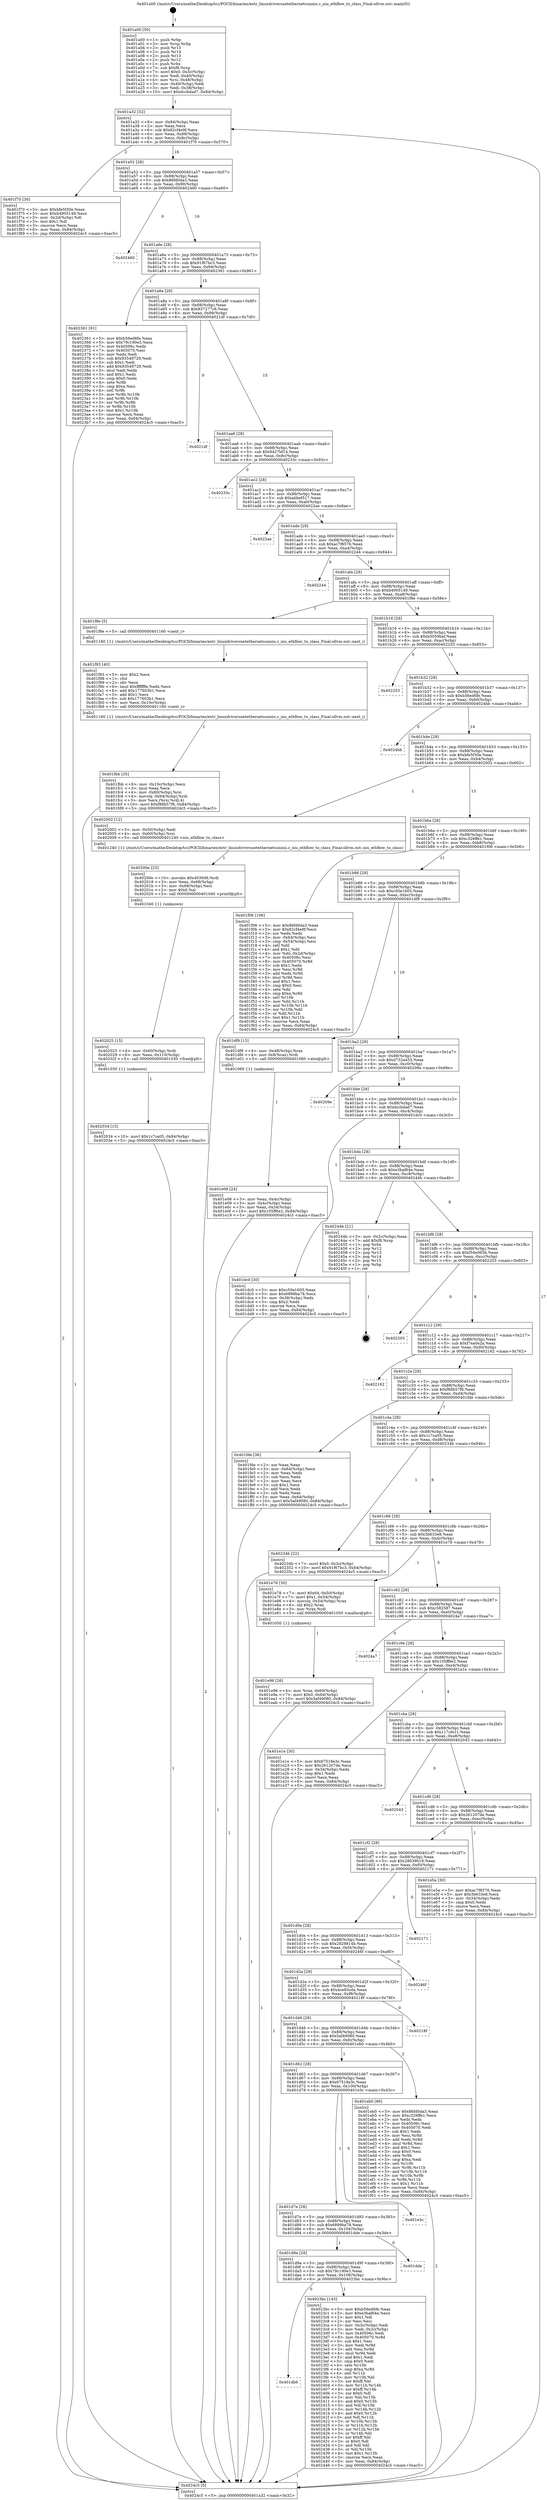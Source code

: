 digraph "0x401a00" {
  label = "0x401a00 (/mnt/c/Users/mathe/Desktop/tcc/POCII/binaries/extr_linuxdriversnetethernetsunniu.c_niu_ethflow_to_class_Final-ollvm.out::main(0))"
  labelloc = "t"
  node[shape=record]

  Entry [label="",width=0.3,height=0.3,shape=circle,fillcolor=black,style=filled]
  "0x401a32" [label="{
     0x401a32 [32]\l
     | [instrs]\l
     &nbsp;&nbsp;0x401a32 \<+6\>: mov -0x84(%rbp),%eax\l
     &nbsp;&nbsp;0x401a38 \<+2\>: mov %eax,%ecx\l
     &nbsp;&nbsp;0x401a3a \<+6\>: sub $0x82cf4e9f,%ecx\l
     &nbsp;&nbsp;0x401a40 \<+6\>: mov %eax,-0x88(%rbp)\l
     &nbsp;&nbsp;0x401a46 \<+6\>: mov %ecx,-0x8c(%rbp)\l
     &nbsp;&nbsp;0x401a4c \<+6\>: je 0000000000401f70 \<main+0x570\>\l
  }"]
  "0x401f70" [label="{
     0x401f70 [30]\l
     | [instrs]\l
     &nbsp;&nbsp;0x401f70 \<+5\>: mov $0xbfe5f30e,%eax\l
     &nbsp;&nbsp;0x401f75 \<+5\>: mov $0xb4905149,%ecx\l
     &nbsp;&nbsp;0x401f7a \<+3\>: mov -0x2d(%rbp),%dl\l
     &nbsp;&nbsp;0x401f7d \<+3\>: test $0x1,%dl\l
     &nbsp;&nbsp;0x401f80 \<+3\>: cmovne %ecx,%eax\l
     &nbsp;&nbsp;0x401f83 \<+6\>: mov %eax,-0x84(%rbp)\l
     &nbsp;&nbsp;0x401f89 \<+5\>: jmp 00000000004024c5 \<main+0xac5\>\l
  }"]
  "0x401a52" [label="{
     0x401a52 [28]\l
     | [instrs]\l
     &nbsp;&nbsp;0x401a52 \<+5\>: jmp 0000000000401a57 \<main+0x57\>\l
     &nbsp;&nbsp;0x401a57 \<+6\>: mov -0x88(%rbp),%eax\l
     &nbsp;&nbsp;0x401a5d \<+5\>: sub $0x86fd0da3,%eax\l
     &nbsp;&nbsp;0x401a62 \<+6\>: mov %eax,-0x90(%rbp)\l
     &nbsp;&nbsp;0x401a68 \<+6\>: je 0000000000402460 \<main+0xa60\>\l
  }"]
  Exit [label="",width=0.3,height=0.3,shape=circle,fillcolor=black,style=filled,peripheries=2]
  "0x402460" [label="{
     0x402460\l
  }", style=dashed]
  "0x401a6e" [label="{
     0x401a6e [28]\l
     | [instrs]\l
     &nbsp;&nbsp;0x401a6e \<+5\>: jmp 0000000000401a73 \<main+0x73\>\l
     &nbsp;&nbsp;0x401a73 \<+6\>: mov -0x88(%rbp),%eax\l
     &nbsp;&nbsp;0x401a79 \<+5\>: sub $0x91f67bc3,%eax\l
     &nbsp;&nbsp;0x401a7e \<+6\>: mov %eax,-0x94(%rbp)\l
     &nbsp;&nbsp;0x401a84 \<+6\>: je 0000000000402361 \<main+0x961\>\l
  }"]
  "0x401db6" [label="{
     0x401db6\l
  }", style=dashed]
  "0x402361" [label="{
     0x402361 [91]\l
     | [instrs]\l
     &nbsp;&nbsp;0x402361 \<+5\>: mov $0xb56ed6fe,%eax\l
     &nbsp;&nbsp;0x402366 \<+5\>: mov $0x79c190e3,%ecx\l
     &nbsp;&nbsp;0x40236b \<+7\>: mov 0x40506c,%edx\l
     &nbsp;&nbsp;0x402372 \<+7\>: mov 0x405070,%esi\l
     &nbsp;&nbsp;0x402379 \<+2\>: mov %edx,%edi\l
     &nbsp;&nbsp;0x40237b \<+6\>: sub $0x93549729,%edi\l
     &nbsp;&nbsp;0x402381 \<+3\>: sub $0x1,%edi\l
     &nbsp;&nbsp;0x402384 \<+6\>: add $0x93549729,%edi\l
     &nbsp;&nbsp;0x40238a \<+3\>: imul %edi,%edx\l
     &nbsp;&nbsp;0x40238d \<+3\>: and $0x1,%edx\l
     &nbsp;&nbsp;0x402390 \<+3\>: cmp $0x0,%edx\l
     &nbsp;&nbsp;0x402393 \<+4\>: sete %r8b\l
     &nbsp;&nbsp;0x402397 \<+3\>: cmp $0xa,%esi\l
     &nbsp;&nbsp;0x40239a \<+4\>: setl %r9b\l
     &nbsp;&nbsp;0x40239e \<+3\>: mov %r8b,%r10b\l
     &nbsp;&nbsp;0x4023a1 \<+3\>: and %r9b,%r10b\l
     &nbsp;&nbsp;0x4023a4 \<+3\>: xor %r9b,%r8b\l
     &nbsp;&nbsp;0x4023a7 \<+3\>: or %r8b,%r10b\l
     &nbsp;&nbsp;0x4023aa \<+4\>: test $0x1,%r10b\l
     &nbsp;&nbsp;0x4023ae \<+3\>: cmovne %ecx,%eax\l
     &nbsp;&nbsp;0x4023b1 \<+6\>: mov %eax,-0x84(%rbp)\l
     &nbsp;&nbsp;0x4023b7 \<+5\>: jmp 00000000004024c5 \<main+0xac5\>\l
  }"]
  "0x401a8a" [label="{
     0x401a8a [28]\l
     | [instrs]\l
     &nbsp;&nbsp;0x401a8a \<+5\>: jmp 0000000000401a8f \<main+0x8f\>\l
     &nbsp;&nbsp;0x401a8f \<+6\>: mov -0x88(%rbp),%eax\l
     &nbsp;&nbsp;0x401a95 \<+5\>: sub $0x937277c6,%eax\l
     &nbsp;&nbsp;0x401a9a \<+6\>: mov %eax,-0x98(%rbp)\l
     &nbsp;&nbsp;0x401aa0 \<+6\>: je 00000000004021df \<main+0x7df\>\l
  }"]
  "0x4023bc" [label="{
     0x4023bc [143]\l
     | [instrs]\l
     &nbsp;&nbsp;0x4023bc \<+5\>: mov $0xb56ed6fe,%eax\l
     &nbsp;&nbsp;0x4023c1 \<+5\>: mov $0xe3baf64e,%ecx\l
     &nbsp;&nbsp;0x4023c6 \<+2\>: mov $0x1,%dl\l
     &nbsp;&nbsp;0x4023c8 \<+2\>: xor %esi,%esi\l
     &nbsp;&nbsp;0x4023ca \<+3\>: mov -0x3c(%rbp),%edi\l
     &nbsp;&nbsp;0x4023cd \<+3\>: mov %edi,-0x2c(%rbp)\l
     &nbsp;&nbsp;0x4023d0 \<+7\>: mov 0x40506c,%edi\l
     &nbsp;&nbsp;0x4023d7 \<+8\>: mov 0x405070,%r8d\l
     &nbsp;&nbsp;0x4023df \<+3\>: sub $0x1,%esi\l
     &nbsp;&nbsp;0x4023e2 \<+3\>: mov %edi,%r9d\l
     &nbsp;&nbsp;0x4023e5 \<+3\>: add %esi,%r9d\l
     &nbsp;&nbsp;0x4023e8 \<+4\>: imul %r9d,%edi\l
     &nbsp;&nbsp;0x4023ec \<+3\>: and $0x1,%edi\l
     &nbsp;&nbsp;0x4023ef \<+3\>: cmp $0x0,%edi\l
     &nbsp;&nbsp;0x4023f2 \<+4\>: sete %r10b\l
     &nbsp;&nbsp;0x4023f6 \<+4\>: cmp $0xa,%r8d\l
     &nbsp;&nbsp;0x4023fa \<+4\>: setl %r11b\l
     &nbsp;&nbsp;0x4023fe \<+3\>: mov %r10b,%bl\l
     &nbsp;&nbsp;0x402401 \<+3\>: xor $0xff,%bl\l
     &nbsp;&nbsp;0x402404 \<+3\>: mov %r11b,%r14b\l
     &nbsp;&nbsp;0x402407 \<+4\>: xor $0xff,%r14b\l
     &nbsp;&nbsp;0x40240b \<+3\>: xor $0x0,%dl\l
     &nbsp;&nbsp;0x40240e \<+3\>: mov %bl,%r15b\l
     &nbsp;&nbsp;0x402411 \<+4\>: and $0x0,%r15b\l
     &nbsp;&nbsp;0x402415 \<+3\>: and %dl,%r10b\l
     &nbsp;&nbsp;0x402418 \<+3\>: mov %r14b,%r12b\l
     &nbsp;&nbsp;0x40241b \<+4\>: and $0x0,%r12b\l
     &nbsp;&nbsp;0x40241f \<+3\>: and %dl,%r11b\l
     &nbsp;&nbsp;0x402422 \<+3\>: or %r10b,%r15b\l
     &nbsp;&nbsp;0x402425 \<+3\>: or %r11b,%r12b\l
     &nbsp;&nbsp;0x402428 \<+3\>: xor %r12b,%r15b\l
     &nbsp;&nbsp;0x40242b \<+3\>: or %r14b,%bl\l
     &nbsp;&nbsp;0x40242e \<+3\>: xor $0xff,%bl\l
     &nbsp;&nbsp;0x402431 \<+3\>: or $0x0,%dl\l
     &nbsp;&nbsp;0x402434 \<+2\>: and %dl,%bl\l
     &nbsp;&nbsp;0x402436 \<+3\>: or %bl,%r15b\l
     &nbsp;&nbsp;0x402439 \<+4\>: test $0x1,%r15b\l
     &nbsp;&nbsp;0x40243d \<+3\>: cmovne %ecx,%eax\l
     &nbsp;&nbsp;0x402440 \<+6\>: mov %eax,-0x84(%rbp)\l
     &nbsp;&nbsp;0x402446 \<+5\>: jmp 00000000004024c5 \<main+0xac5\>\l
  }"]
  "0x4021df" [label="{
     0x4021df\l
  }", style=dashed]
  "0x401aa6" [label="{
     0x401aa6 [28]\l
     | [instrs]\l
     &nbsp;&nbsp;0x401aa6 \<+5\>: jmp 0000000000401aab \<main+0xab\>\l
     &nbsp;&nbsp;0x401aab \<+6\>: mov -0x88(%rbp),%eax\l
     &nbsp;&nbsp;0x401ab1 \<+5\>: sub $0x9427bf14,%eax\l
     &nbsp;&nbsp;0x401ab6 \<+6\>: mov %eax,-0x9c(%rbp)\l
     &nbsp;&nbsp;0x401abc \<+6\>: je 000000000040233c \<main+0x93c\>\l
  }"]
  "0x401d9a" [label="{
     0x401d9a [28]\l
     | [instrs]\l
     &nbsp;&nbsp;0x401d9a \<+5\>: jmp 0000000000401d9f \<main+0x39f\>\l
     &nbsp;&nbsp;0x401d9f \<+6\>: mov -0x88(%rbp),%eax\l
     &nbsp;&nbsp;0x401da5 \<+5\>: sub $0x79c190e3,%eax\l
     &nbsp;&nbsp;0x401daa \<+6\>: mov %eax,-0x108(%rbp)\l
     &nbsp;&nbsp;0x401db0 \<+6\>: je 00000000004023bc \<main+0x9bc\>\l
  }"]
  "0x40233c" [label="{
     0x40233c\l
  }", style=dashed]
  "0x401ac2" [label="{
     0x401ac2 [28]\l
     | [instrs]\l
     &nbsp;&nbsp;0x401ac2 \<+5\>: jmp 0000000000401ac7 \<main+0xc7\>\l
     &nbsp;&nbsp;0x401ac7 \<+6\>: mov -0x88(%rbp),%eax\l
     &nbsp;&nbsp;0x401acd \<+5\>: sub $0xabbef517,%eax\l
     &nbsp;&nbsp;0x401ad2 \<+6\>: mov %eax,-0xa0(%rbp)\l
     &nbsp;&nbsp;0x401ad8 \<+6\>: je 00000000004022ae \<main+0x8ae\>\l
  }"]
  "0x401dde" [label="{
     0x401dde\l
  }", style=dashed]
  "0x4022ae" [label="{
     0x4022ae\l
  }", style=dashed]
  "0x401ade" [label="{
     0x401ade [28]\l
     | [instrs]\l
     &nbsp;&nbsp;0x401ade \<+5\>: jmp 0000000000401ae3 \<main+0xe3\>\l
     &nbsp;&nbsp;0x401ae3 \<+6\>: mov -0x88(%rbp),%eax\l
     &nbsp;&nbsp;0x401ae9 \<+5\>: sub $0xac7f8576,%eax\l
     &nbsp;&nbsp;0x401aee \<+6\>: mov %eax,-0xa4(%rbp)\l
     &nbsp;&nbsp;0x401af4 \<+6\>: je 0000000000402244 \<main+0x844\>\l
  }"]
  "0x401d7e" [label="{
     0x401d7e [28]\l
     | [instrs]\l
     &nbsp;&nbsp;0x401d7e \<+5\>: jmp 0000000000401d83 \<main+0x383\>\l
     &nbsp;&nbsp;0x401d83 \<+6\>: mov -0x88(%rbp),%eax\l
     &nbsp;&nbsp;0x401d89 \<+5\>: sub $0x6899ba78,%eax\l
     &nbsp;&nbsp;0x401d8e \<+6\>: mov %eax,-0x104(%rbp)\l
     &nbsp;&nbsp;0x401d94 \<+6\>: je 0000000000401dde \<main+0x3de\>\l
  }"]
  "0x402244" [label="{
     0x402244\l
  }", style=dashed]
  "0x401afa" [label="{
     0x401afa [28]\l
     | [instrs]\l
     &nbsp;&nbsp;0x401afa \<+5\>: jmp 0000000000401aff \<main+0xff\>\l
     &nbsp;&nbsp;0x401aff \<+6\>: mov -0x88(%rbp),%eax\l
     &nbsp;&nbsp;0x401b05 \<+5\>: sub $0xb4905149,%eax\l
     &nbsp;&nbsp;0x401b0a \<+6\>: mov %eax,-0xa8(%rbp)\l
     &nbsp;&nbsp;0x401b10 \<+6\>: je 0000000000401f8e \<main+0x58e\>\l
  }"]
  "0x401e3c" [label="{
     0x401e3c\l
  }", style=dashed]
  "0x401f8e" [label="{
     0x401f8e [5]\l
     | [instrs]\l
     &nbsp;&nbsp;0x401f8e \<+5\>: call 0000000000401160 \<next_i\>\l
     | [calls]\l
     &nbsp;&nbsp;0x401160 \{1\} (/mnt/c/Users/mathe/Desktop/tcc/POCII/binaries/extr_linuxdriversnetethernetsunniu.c_niu_ethflow_to_class_Final-ollvm.out::next_i)\l
  }"]
  "0x401b16" [label="{
     0x401b16 [28]\l
     | [instrs]\l
     &nbsp;&nbsp;0x401b16 \<+5\>: jmp 0000000000401b1b \<main+0x11b\>\l
     &nbsp;&nbsp;0x401b1b \<+6\>: mov -0x88(%rbp),%eax\l
     &nbsp;&nbsp;0x401b21 \<+5\>: sub $0xb5059baf,%eax\l
     &nbsp;&nbsp;0x401b26 \<+6\>: mov %eax,-0xac(%rbp)\l
     &nbsp;&nbsp;0x401b2c \<+6\>: je 0000000000402253 \<main+0x853\>\l
  }"]
  "0x402034" [label="{
     0x402034 [15]\l
     | [instrs]\l
     &nbsp;&nbsp;0x402034 \<+10\>: movl $0x1c7ca05,-0x84(%rbp)\l
     &nbsp;&nbsp;0x40203e \<+5\>: jmp 00000000004024c5 \<main+0xac5\>\l
  }"]
  "0x402253" [label="{
     0x402253\l
  }", style=dashed]
  "0x401b32" [label="{
     0x401b32 [28]\l
     | [instrs]\l
     &nbsp;&nbsp;0x401b32 \<+5\>: jmp 0000000000401b37 \<main+0x137\>\l
     &nbsp;&nbsp;0x401b37 \<+6\>: mov -0x88(%rbp),%eax\l
     &nbsp;&nbsp;0x401b3d \<+5\>: sub $0xb56ed6fe,%eax\l
     &nbsp;&nbsp;0x401b42 \<+6\>: mov %eax,-0xb0(%rbp)\l
     &nbsp;&nbsp;0x401b48 \<+6\>: je 00000000004024bb \<main+0xabb\>\l
  }"]
  "0x402025" [label="{
     0x402025 [15]\l
     | [instrs]\l
     &nbsp;&nbsp;0x402025 \<+4\>: mov -0x60(%rbp),%rdi\l
     &nbsp;&nbsp;0x402029 \<+6\>: mov %eax,-0x110(%rbp)\l
     &nbsp;&nbsp;0x40202f \<+5\>: call 0000000000401030 \<free@plt\>\l
     | [calls]\l
     &nbsp;&nbsp;0x401030 \{1\} (unknown)\l
  }"]
  "0x4024bb" [label="{
     0x4024bb\l
  }", style=dashed]
  "0x401b4e" [label="{
     0x401b4e [28]\l
     | [instrs]\l
     &nbsp;&nbsp;0x401b4e \<+5\>: jmp 0000000000401b53 \<main+0x153\>\l
     &nbsp;&nbsp;0x401b53 \<+6\>: mov -0x88(%rbp),%eax\l
     &nbsp;&nbsp;0x401b59 \<+5\>: sub $0xbfe5f30e,%eax\l
     &nbsp;&nbsp;0x401b5e \<+6\>: mov %eax,-0xb4(%rbp)\l
     &nbsp;&nbsp;0x401b64 \<+6\>: je 0000000000402002 \<main+0x602\>\l
  }"]
  "0x40200e" [label="{
     0x40200e [23]\l
     | [instrs]\l
     &nbsp;&nbsp;0x40200e \<+10\>: movabs $0x4030d6,%rdi\l
     &nbsp;&nbsp;0x402018 \<+3\>: mov %eax,-0x68(%rbp)\l
     &nbsp;&nbsp;0x40201b \<+3\>: mov -0x68(%rbp),%esi\l
     &nbsp;&nbsp;0x40201e \<+2\>: mov $0x0,%al\l
     &nbsp;&nbsp;0x402020 \<+5\>: call 0000000000401040 \<printf@plt\>\l
     | [calls]\l
     &nbsp;&nbsp;0x401040 \{1\} (unknown)\l
  }"]
  "0x402002" [label="{
     0x402002 [12]\l
     | [instrs]\l
     &nbsp;&nbsp;0x402002 \<+3\>: mov -0x50(%rbp),%edi\l
     &nbsp;&nbsp;0x402005 \<+4\>: mov -0x60(%rbp),%rsi\l
     &nbsp;&nbsp;0x402009 \<+5\>: call 0000000000401240 \<niu_ethflow_to_class\>\l
     | [calls]\l
     &nbsp;&nbsp;0x401240 \{1\} (/mnt/c/Users/mathe/Desktop/tcc/POCII/binaries/extr_linuxdriversnetethernetsunniu.c_niu_ethflow_to_class_Final-ollvm.out::niu_ethflow_to_class)\l
  }"]
  "0x401b6a" [label="{
     0x401b6a [28]\l
     | [instrs]\l
     &nbsp;&nbsp;0x401b6a \<+5\>: jmp 0000000000401b6f \<main+0x16f\>\l
     &nbsp;&nbsp;0x401b6f \<+6\>: mov -0x88(%rbp),%eax\l
     &nbsp;&nbsp;0x401b75 \<+5\>: sub $0xc326ffe1,%eax\l
     &nbsp;&nbsp;0x401b7a \<+6\>: mov %eax,-0xb8(%rbp)\l
     &nbsp;&nbsp;0x401b80 \<+6\>: je 0000000000401f06 \<main+0x506\>\l
  }"]
  "0x401fbb" [label="{
     0x401fbb [35]\l
     | [instrs]\l
     &nbsp;&nbsp;0x401fbb \<+6\>: mov -0x10c(%rbp),%ecx\l
     &nbsp;&nbsp;0x401fc1 \<+3\>: imul %eax,%ecx\l
     &nbsp;&nbsp;0x401fc4 \<+4\>: mov -0x60(%rbp),%rsi\l
     &nbsp;&nbsp;0x401fc8 \<+4\>: movslq -0x64(%rbp),%rdi\l
     &nbsp;&nbsp;0x401fcc \<+3\>: mov %ecx,(%rsi,%rdi,4)\l
     &nbsp;&nbsp;0x401fcf \<+10\>: movl $0xf88b57f6,-0x84(%rbp)\l
     &nbsp;&nbsp;0x401fd9 \<+5\>: jmp 00000000004024c5 \<main+0xac5\>\l
  }"]
  "0x401f06" [label="{
     0x401f06 [106]\l
     | [instrs]\l
     &nbsp;&nbsp;0x401f06 \<+5\>: mov $0x86fd0da3,%eax\l
     &nbsp;&nbsp;0x401f0b \<+5\>: mov $0x82cf4e9f,%ecx\l
     &nbsp;&nbsp;0x401f10 \<+2\>: xor %edx,%edx\l
     &nbsp;&nbsp;0x401f12 \<+3\>: mov -0x64(%rbp),%esi\l
     &nbsp;&nbsp;0x401f15 \<+3\>: cmp -0x54(%rbp),%esi\l
     &nbsp;&nbsp;0x401f18 \<+4\>: setl %dil\l
     &nbsp;&nbsp;0x401f1c \<+4\>: and $0x1,%dil\l
     &nbsp;&nbsp;0x401f20 \<+4\>: mov %dil,-0x2d(%rbp)\l
     &nbsp;&nbsp;0x401f24 \<+7\>: mov 0x40506c,%esi\l
     &nbsp;&nbsp;0x401f2b \<+8\>: mov 0x405070,%r8d\l
     &nbsp;&nbsp;0x401f33 \<+3\>: sub $0x1,%edx\l
     &nbsp;&nbsp;0x401f36 \<+3\>: mov %esi,%r9d\l
     &nbsp;&nbsp;0x401f39 \<+3\>: add %edx,%r9d\l
     &nbsp;&nbsp;0x401f3c \<+4\>: imul %r9d,%esi\l
     &nbsp;&nbsp;0x401f40 \<+3\>: and $0x1,%esi\l
     &nbsp;&nbsp;0x401f43 \<+3\>: cmp $0x0,%esi\l
     &nbsp;&nbsp;0x401f46 \<+4\>: sete %dil\l
     &nbsp;&nbsp;0x401f4a \<+4\>: cmp $0xa,%r8d\l
     &nbsp;&nbsp;0x401f4e \<+4\>: setl %r10b\l
     &nbsp;&nbsp;0x401f52 \<+3\>: mov %dil,%r11b\l
     &nbsp;&nbsp;0x401f55 \<+3\>: and %r10b,%r11b\l
     &nbsp;&nbsp;0x401f58 \<+3\>: xor %r10b,%dil\l
     &nbsp;&nbsp;0x401f5b \<+3\>: or %dil,%r11b\l
     &nbsp;&nbsp;0x401f5e \<+4\>: test $0x1,%r11b\l
     &nbsp;&nbsp;0x401f62 \<+3\>: cmovne %ecx,%eax\l
     &nbsp;&nbsp;0x401f65 \<+6\>: mov %eax,-0x84(%rbp)\l
     &nbsp;&nbsp;0x401f6b \<+5\>: jmp 00000000004024c5 \<main+0xac5\>\l
  }"]
  "0x401b86" [label="{
     0x401b86 [28]\l
     | [instrs]\l
     &nbsp;&nbsp;0x401b86 \<+5\>: jmp 0000000000401b8b \<main+0x18b\>\l
     &nbsp;&nbsp;0x401b8b \<+6\>: mov -0x88(%rbp),%eax\l
     &nbsp;&nbsp;0x401b91 \<+5\>: sub $0xc50e1605,%eax\l
     &nbsp;&nbsp;0x401b96 \<+6\>: mov %eax,-0xbc(%rbp)\l
     &nbsp;&nbsp;0x401b9c \<+6\>: je 0000000000401df9 \<main+0x3f9\>\l
  }"]
  "0x401f93" [label="{
     0x401f93 [40]\l
     | [instrs]\l
     &nbsp;&nbsp;0x401f93 \<+5\>: mov $0x2,%ecx\l
     &nbsp;&nbsp;0x401f98 \<+1\>: cltd\l
     &nbsp;&nbsp;0x401f99 \<+2\>: idiv %ecx\l
     &nbsp;&nbsp;0x401f9b \<+6\>: imul $0xfffffffe,%edx,%ecx\l
     &nbsp;&nbsp;0x401fa1 \<+6\>: add $0x177603b1,%ecx\l
     &nbsp;&nbsp;0x401fa7 \<+3\>: add $0x1,%ecx\l
     &nbsp;&nbsp;0x401faa \<+6\>: sub $0x177603b1,%ecx\l
     &nbsp;&nbsp;0x401fb0 \<+6\>: mov %ecx,-0x10c(%rbp)\l
     &nbsp;&nbsp;0x401fb6 \<+5\>: call 0000000000401160 \<next_i\>\l
     | [calls]\l
     &nbsp;&nbsp;0x401160 \{1\} (/mnt/c/Users/mathe/Desktop/tcc/POCII/binaries/extr_linuxdriversnetethernetsunniu.c_niu_ethflow_to_class_Final-ollvm.out::next_i)\l
  }"]
  "0x401df9" [label="{
     0x401df9 [13]\l
     | [instrs]\l
     &nbsp;&nbsp;0x401df9 \<+4\>: mov -0x48(%rbp),%rax\l
     &nbsp;&nbsp;0x401dfd \<+4\>: mov 0x8(%rax),%rdi\l
     &nbsp;&nbsp;0x401e01 \<+5\>: call 0000000000401060 \<atoi@plt\>\l
     | [calls]\l
     &nbsp;&nbsp;0x401060 \{1\} (unknown)\l
  }"]
  "0x401ba2" [label="{
     0x401ba2 [28]\l
     | [instrs]\l
     &nbsp;&nbsp;0x401ba2 \<+5\>: jmp 0000000000401ba7 \<main+0x1a7\>\l
     &nbsp;&nbsp;0x401ba7 \<+6\>: mov -0x88(%rbp),%eax\l
     &nbsp;&nbsp;0x401bad \<+5\>: sub $0xd732a453,%eax\l
     &nbsp;&nbsp;0x401bb2 \<+6\>: mov %eax,-0xc0(%rbp)\l
     &nbsp;&nbsp;0x401bb8 \<+6\>: je 000000000040209e \<main+0x69e\>\l
  }"]
  "0x401d62" [label="{
     0x401d62 [28]\l
     | [instrs]\l
     &nbsp;&nbsp;0x401d62 \<+5\>: jmp 0000000000401d67 \<main+0x367\>\l
     &nbsp;&nbsp;0x401d67 \<+6\>: mov -0x88(%rbp),%eax\l
     &nbsp;&nbsp;0x401d6d \<+5\>: sub $0x67518e3c,%eax\l
     &nbsp;&nbsp;0x401d72 \<+6\>: mov %eax,-0x100(%rbp)\l
     &nbsp;&nbsp;0x401d78 \<+6\>: je 0000000000401e3c \<main+0x43c\>\l
  }"]
  "0x40209e" [label="{
     0x40209e\l
  }", style=dashed]
  "0x401bbe" [label="{
     0x401bbe [28]\l
     | [instrs]\l
     &nbsp;&nbsp;0x401bbe \<+5\>: jmp 0000000000401bc3 \<main+0x1c3\>\l
     &nbsp;&nbsp;0x401bc3 \<+6\>: mov -0x88(%rbp),%eax\l
     &nbsp;&nbsp;0x401bc9 \<+5\>: sub $0xdccbdad7,%eax\l
     &nbsp;&nbsp;0x401bce \<+6\>: mov %eax,-0xc4(%rbp)\l
     &nbsp;&nbsp;0x401bd4 \<+6\>: je 0000000000401dc0 \<main+0x3c0\>\l
  }"]
  "0x401eb0" [label="{
     0x401eb0 [86]\l
     | [instrs]\l
     &nbsp;&nbsp;0x401eb0 \<+5\>: mov $0x86fd0da3,%eax\l
     &nbsp;&nbsp;0x401eb5 \<+5\>: mov $0xc326ffe1,%ecx\l
     &nbsp;&nbsp;0x401eba \<+2\>: xor %edx,%edx\l
     &nbsp;&nbsp;0x401ebc \<+7\>: mov 0x40506c,%esi\l
     &nbsp;&nbsp;0x401ec3 \<+7\>: mov 0x405070,%edi\l
     &nbsp;&nbsp;0x401eca \<+3\>: sub $0x1,%edx\l
     &nbsp;&nbsp;0x401ecd \<+3\>: mov %esi,%r8d\l
     &nbsp;&nbsp;0x401ed0 \<+3\>: add %edx,%r8d\l
     &nbsp;&nbsp;0x401ed3 \<+4\>: imul %r8d,%esi\l
     &nbsp;&nbsp;0x401ed7 \<+3\>: and $0x1,%esi\l
     &nbsp;&nbsp;0x401eda \<+3\>: cmp $0x0,%esi\l
     &nbsp;&nbsp;0x401edd \<+4\>: sete %r9b\l
     &nbsp;&nbsp;0x401ee1 \<+3\>: cmp $0xa,%edi\l
     &nbsp;&nbsp;0x401ee4 \<+4\>: setl %r10b\l
     &nbsp;&nbsp;0x401ee8 \<+3\>: mov %r9b,%r11b\l
     &nbsp;&nbsp;0x401eeb \<+3\>: and %r10b,%r11b\l
     &nbsp;&nbsp;0x401eee \<+3\>: xor %r10b,%r9b\l
     &nbsp;&nbsp;0x401ef1 \<+3\>: or %r9b,%r11b\l
     &nbsp;&nbsp;0x401ef4 \<+4\>: test $0x1,%r11b\l
     &nbsp;&nbsp;0x401ef8 \<+3\>: cmovne %ecx,%eax\l
     &nbsp;&nbsp;0x401efb \<+6\>: mov %eax,-0x84(%rbp)\l
     &nbsp;&nbsp;0x401f01 \<+5\>: jmp 00000000004024c5 \<main+0xac5\>\l
  }"]
  "0x401dc0" [label="{
     0x401dc0 [30]\l
     | [instrs]\l
     &nbsp;&nbsp;0x401dc0 \<+5\>: mov $0xc50e1605,%eax\l
     &nbsp;&nbsp;0x401dc5 \<+5\>: mov $0x6899ba78,%ecx\l
     &nbsp;&nbsp;0x401dca \<+3\>: mov -0x38(%rbp),%edx\l
     &nbsp;&nbsp;0x401dcd \<+3\>: cmp $0x2,%edx\l
     &nbsp;&nbsp;0x401dd0 \<+3\>: cmovne %ecx,%eax\l
     &nbsp;&nbsp;0x401dd3 \<+6\>: mov %eax,-0x84(%rbp)\l
     &nbsp;&nbsp;0x401dd9 \<+5\>: jmp 00000000004024c5 \<main+0xac5\>\l
  }"]
  "0x401bda" [label="{
     0x401bda [28]\l
     | [instrs]\l
     &nbsp;&nbsp;0x401bda \<+5\>: jmp 0000000000401bdf \<main+0x1df\>\l
     &nbsp;&nbsp;0x401bdf \<+6\>: mov -0x88(%rbp),%eax\l
     &nbsp;&nbsp;0x401be5 \<+5\>: sub $0xe3baf64e,%eax\l
     &nbsp;&nbsp;0x401bea \<+6\>: mov %eax,-0xc8(%rbp)\l
     &nbsp;&nbsp;0x401bf0 \<+6\>: je 000000000040244b \<main+0xa4b\>\l
  }"]
  "0x4024c5" [label="{
     0x4024c5 [5]\l
     | [instrs]\l
     &nbsp;&nbsp;0x4024c5 \<+5\>: jmp 0000000000401a32 \<main+0x32\>\l
  }"]
  "0x401a00" [label="{
     0x401a00 [50]\l
     | [instrs]\l
     &nbsp;&nbsp;0x401a00 \<+1\>: push %rbp\l
     &nbsp;&nbsp;0x401a01 \<+3\>: mov %rsp,%rbp\l
     &nbsp;&nbsp;0x401a04 \<+2\>: push %r15\l
     &nbsp;&nbsp;0x401a06 \<+2\>: push %r14\l
     &nbsp;&nbsp;0x401a08 \<+2\>: push %r13\l
     &nbsp;&nbsp;0x401a0a \<+2\>: push %r12\l
     &nbsp;&nbsp;0x401a0c \<+1\>: push %rbx\l
     &nbsp;&nbsp;0x401a0d \<+7\>: sub $0xf8,%rsp\l
     &nbsp;&nbsp;0x401a14 \<+7\>: movl $0x0,-0x3c(%rbp)\l
     &nbsp;&nbsp;0x401a1b \<+3\>: mov %edi,-0x40(%rbp)\l
     &nbsp;&nbsp;0x401a1e \<+4\>: mov %rsi,-0x48(%rbp)\l
     &nbsp;&nbsp;0x401a22 \<+3\>: mov -0x40(%rbp),%edi\l
     &nbsp;&nbsp;0x401a25 \<+3\>: mov %edi,-0x38(%rbp)\l
     &nbsp;&nbsp;0x401a28 \<+10\>: movl $0xdccbdad7,-0x84(%rbp)\l
  }"]
  "0x401e06" [label="{
     0x401e06 [24]\l
     | [instrs]\l
     &nbsp;&nbsp;0x401e06 \<+3\>: mov %eax,-0x4c(%rbp)\l
     &nbsp;&nbsp;0x401e09 \<+3\>: mov -0x4c(%rbp),%eax\l
     &nbsp;&nbsp;0x401e0c \<+3\>: mov %eax,-0x34(%rbp)\l
     &nbsp;&nbsp;0x401e0f \<+10\>: movl $0x105ff6e2,-0x84(%rbp)\l
     &nbsp;&nbsp;0x401e19 \<+5\>: jmp 00000000004024c5 \<main+0xac5\>\l
  }"]
  "0x401d46" [label="{
     0x401d46 [28]\l
     | [instrs]\l
     &nbsp;&nbsp;0x401d46 \<+5\>: jmp 0000000000401d4b \<main+0x34b\>\l
     &nbsp;&nbsp;0x401d4b \<+6\>: mov -0x88(%rbp),%eax\l
     &nbsp;&nbsp;0x401d51 \<+5\>: sub $0x5af49080,%eax\l
     &nbsp;&nbsp;0x401d56 \<+6\>: mov %eax,-0xfc(%rbp)\l
     &nbsp;&nbsp;0x401d5c \<+6\>: je 0000000000401eb0 \<main+0x4b0\>\l
  }"]
  "0x40244b" [label="{
     0x40244b [21]\l
     | [instrs]\l
     &nbsp;&nbsp;0x40244b \<+3\>: mov -0x2c(%rbp),%eax\l
     &nbsp;&nbsp;0x40244e \<+7\>: add $0xf8,%rsp\l
     &nbsp;&nbsp;0x402455 \<+1\>: pop %rbx\l
     &nbsp;&nbsp;0x402456 \<+2\>: pop %r12\l
     &nbsp;&nbsp;0x402458 \<+2\>: pop %r13\l
     &nbsp;&nbsp;0x40245a \<+2\>: pop %r14\l
     &nbsp;&nbsp;0x40245c \<+2\>: pop %r15\l
     &nbsp;&nbsp;0x40245e \<+1\>: pop %rbp\l
     &nbsp;&nbsp;0x40245f \<+1\>: ret\l
  }"]
  "0x401bf6" [label="{
     0x401bf6 [28]\l
     | [instrs]\l
     &nbsp;&nbsp;0x401bf6 \<+5\>: jmp 0000000000401bfb \<main+0x1fb\>\l
     &nbsp;&nbsp;0x401bfb \<+6\>: mov -0x88(%rbp),%eax\l
     &nbsp;&nbsp;0x401c01 \<+5\>: sub $0xf54e065b,%eax\l
     &nbsp;&nbsp;0x401c06 \<+6\>: mov %eax,-0xcc(%rbp)\l
     &nbsp;&nbsp;0x401c0c \<+6\>: je 0000000000402203 \<main+0x803\>\l
  }"]
  "0x40218f" [label="{
     0x40218f\l
  }", style=dashed]
  "0x402203" [label="{
     0x402203\l
  }", style=dashed]
  "0x401c12" [label="{
     0x401c12 [28]\l
     | [instrs]\l
     &nbsp;&nbsp;0x401c12 \<+5\>: jmp 0000000000401c17 \<main+0x217\>\l
     &nbsp;&nbsp;0x401c17 \<+6\>: mov -0x88(%rbp),%eax\l
     &nbsp;&nbsp;0x401c1d \<+5\>: sub $0xf7ea0e2a,%eax\l
     &nbsp;&nbsp;0x401c22 \<+6\>: mov %eax,-0xd0(%rbp)\l
     &nbsp;&nbsp;0x401c28 \<+6\>: je 0000000000402162 \<main+0x762\>\l
  }"]
  "0x401d2a" [label="{
     0x401d2a [28]\l
     | [instrs]\l
     &nbsp;&nbsp;0x401d2a \<+5\>: jmp 0000000000401d2f \<main+0x32f\>\l
     &nbsp;&nbsp;0x401d2f \<+6\>: mov -0x88(%rbp),%eax\l
     &nbsp;&nbsp;0x401d35 \<+5\>: sub $0x4ce83cda,%eax\l
     &nbsp;&nbsp;0x401d3a \<+6\>: mov %eax,-0xf8(%rbp)\l
     &nbsp;&nbsp;0x401d40 \<+6\>: je 000000000040218f \<main+0x78f\>\l
  }"]
  "0x402162" [label="{
     0x402162\l
  }", style=dashed]
  "0x401c2e" [label="{
     0x401c2e [28]\l
     | [instrs]\l
     &nbsp;&nbsp;0x401c2e \<+5\>: jmp 0000000000401c33 \<main+0x233\>\l
     &nbsp;&nbsp;0x401c33 \<+6\>: mov -0x88(%rbp),%eax\l
     &nbsp;&nbsp;0x401c39 \<+5\>: sub $0xf88b57f6,%eax\l
     &nbsp;&nbsp;0x401c3e \<+6\>: mov %eax,-0xd4(%rbp)\l
     &nbsp;&nbsp;0x401c44 \<+6\>: je 0000000000401fde \<main+0x5de\>\l
  }"]
  "0x40246f" [label="{
     0x40246f\l
  }", style=dashed]
  "0x401fde" [label="{
     0x401fde [36]\l
     | [instrs]\l
     &nbsp;&nbsp;0x401fde \<+2\>: xor %eax,%eax\l
     &nbsp;&nbsp;0x401fe0 \<+3\>: mov -0x64(%rbp),%ecx\l
     &nbsp;&nbsp;0x401fe3 \<+2\>: mov %eax,%edx\l
     &nbsp;&nbsp;0x401fe5 \<+2\>: sub %ecx,%edx\l
     &nbsp;&nbsp;0x401fe7 \<+2\>: mov %eax,%ecx\l
     &nbsp;&nbsp;0x401fe9 \<+3\>: sub $0x1,%ecx\l
     &nbsp;&nbsp;0x401fec \<+2\>: add %ecx,%edx\l
     &nbsp;&nbsp;0x401fee \<+2\>: sub %edx,%eax\l
     &nbsp;&nbsp;0x401ff0 \<+3\>: mov %eax,-0x64(%rbp)\l
     &nbsp;&nbsp;0x401ff3 \<+10\>: movl $0x5af49080,-0x84(%rbp)\l
     &nbsp;&nbsp;0x401ffd \<+5\>: jmp 00000000004024c5 \<main+0xac5\>\l
  }"]
  "0x401c4a" [label="{
     0x401c4a [28]\l
     | [instrs]\l
     &nbsp;&nbsp;0x401c4a \<+5\>: jmp 0000000000401c4f \<main+0x24f\>\l
     &nbsp;&nbsp;0x401c4f \<+6\>: mov -0x88(%rbp),%eax\l
     &nbsp;&nbsp;0x401c55 \<+5\>: sub $0x1c7ca05,%eax\l
     &nbsp;&nbsp;0x401c5a \<+6\>: mov %eax,-0xd8(%rbp)\l
     &nbsp;&nbsp;0x401c60 \<+6\>: je 000000000040234b \<main+0x94b\>\l
  }"]
  "0x401d0e" [label="{
     0x401d0e [28]\l
     | [instrs]\l
     &nbsp;&nbsp;0x401d0e \<+5\>: jmp 0000000000401d13 \<main+0x313\>\l
     &nbsp;&nbsp;0x401d13 \<+6\>: mov -0x88(%rbp),%eax\l
     &nbsp;&nbsp;0x401d19 \<+5\>: sub $0x2829814b,%eax\l
     &nbsp;&nbsp;0x401d1e \<+6\>: mov %eax,-0xf4(%rbp)\l
     &nbsp;&nbsp;0x401d24 \<+6\>: je 000000000040246f \<main+0xa6f\>\l
  }"]
  "0x40234b" [label="{
     0x40234b [22]\l
     | [instrs]\l
     &nbsp;&nbsp;0x40234b \<+7\>: movl $0x0,-0x3c(%rbp)\l
     &nbsp;&nbsp;0x402352 \<+10\>: movl $0x91f67bc3,-0x84(%rbp)\l
     &nbsp;&nbsp;0x40235c \<+5\>: jmp 00000000004024c5 \<main+0xac5\>\l
  }"]
  "0x401c66" [label="{
     0x401c66 [28]\l
     | [instrs]\l
     &nbsp;&nbsp;0x401c66 \<+5\>: jmp 0000000000401c6b \<main+0x26b\>\l
     &nbsp;&nbsp;0x401c6b \<+6\>: mov -0x88(%rbp),%eax\l
     &nbsp;&nbsp;0x401c71 \<+5\>: sub $0x3b633e8,%eax\l
     &nbsp;&nbsp;0x401c76 \<+6\>: mov %eax,-0xdc(%rbp)\l
     &nbsp;&nbsp;0x401c7c \<+6\>: je 0000000000401e78 \<main+0x478\>\l
  }"]
  "0x402171" [label="{
     0x402171\l
  }", style=dashed]
  "0x401e78" [label="{
     0x401e78 [30]\l
     | [instrs]\l
     &nbsp;&nbsp;0x401e78 \<+7\>: movl $0x64,-0x50(%rbp)\l
     &nbsp;&nbsp;0x401e7f \<+7\>: movl $0x1,-0x54(%rbp)\l
     &nbsp;&nbsp;0x401e86 \<+4\>: movslq -0x54(%rbp),%rax\l
     &nbsp;&nbsp;0x401e8a \<+4\>: shl $0x2,%rax\l
     &nbsp;&nbsp;0x401e8e \<+3\>: mov %rax,%rdi\l
     &nbsp;&nbsp;0x401e91 \<+5\>: call 0000000000401050 \<malloc@plt\>\l
     | [calls]\l
     &nbsp;&nbsp;0x401050 \{1\} (unknown)\l
  }"]
  "0x401c82" [label="{
     0x401c82 [28]\l
     | [instrs]\l
     &nbsp;&nbsp;0x401c82 \<+5\>: jmp 0000000000401c87 \<main+0x287\>\l
     &nbsp;&nbsp;0x401c87 \<+6\>: mov -0x88(%rbp),%eax\l
     &nbsp;&nbsp;0x401c8d \<+5\>: sub $0xc582587,%eax\l
     &nbsp;&nbsp;0x401c92 \<+6\>: mov %eax,-0xe0(%rbp)\l
     &nbsp;&nbsp;0x401c98 \<+6\>: je 00000000004024a7 \<main+0xaa7\>\l
  }"]
  "0x401e96" [label="{
     0x401e96 [26]\l
     | [instrs]\l
     &nbsp;&nbsp;0x401e96 \<+4\>: mov %rax,-0x60(%rbp)\l
     &nbsp;&nbsp;0x401e9a \<+7\>: movl $0x0,-0x64(%rbp)\l
     &nbsp;&nbsp;0x401ea1 \<+10\>: movl $0x5af49080,-0x84(%rbp)\l
     &nbsp;&nbsp;0x401eab \<+5\>: jmp 00000000004024c5 \<main+0xac5\>\l
  }"]
  "0x4024a7" [label="{
     0x4024a7\l
  }", style=dashed]
  "0x401c9e" [label="{
     0x401c9e [28]\l
     | [instrs]\l
     &nbsp;&nbsp;0x401c9e \<+5\>: jmp 0000000000401ca3 \<main+0x2a3\>\l
     &nbsp;&nbsp;0x401ca3 \<+6\>: mov -0x88(%rbp),%eax\l
     &nbsp;&nbsp;0x401ca9 \<+5\>: sub $0x105ff6e2,%eax\l
     &nbsp;&nbsp;0x401cae \<+6\>: mov %eax,-0xe4(%rbp)\l
     &nbsp;&nbsp;0x401cb4 \<+6\>: je 0000000000401e1e \<main+0x41e\>\l
  }"]
  "0x401cf2" [label="{
     0x401cf2 [28]\l
     | [instrs]\l
     &nbsp;&nbsp;0x401cf2 \<+5\>: jmp 0000000000401cf7 \<main+0x2f7\>\l
     &nbsp;&nbsp;0x401cf7 \<+6\>: mov -0x88(%rbp),%eax\l
     &nbsp;&nbsp;0x401cfd \<+5\>: sub $0x28039b18,%eax\l
     &nbsp;&nbsp;0x401d02 \<+6\>: mov %eax,-0xf0(%rbp)\l
     &nbsp;&nbsp;0x401d08 \<+6\>: je 0000000000402171 \<main+0x771\>\l
  }"]
  "0x401e1e" [label="{
     0x401e1e [30]\l
     | [instrs]\l
     &nbsp;&nbsp;0x401e1e \<+5\>: mov $0x67518e3c,%eax\l
     &nbsp;&nbsp;0x401e23 \<+5\>: mov $0x261207de,%ecx\l
     &nbsp;&nbsp;0x401e28 \<+3\>: mov -0x34(%rbp),%edx\l
     &nbsp;&nbsp;0x401e2b \<+3\>: cmp $0x1,%edx\l
     &nbsp;&nbsp;0x401e2e \<+3\>: cmovl %ecx,%eax\l
     &nbsp;&nbsp;0x401e31 \<+6\>: mov %eax,-0x84(%rbp)\l
     &nbsp;&nbsp;0x401e37 \<+5\>: jmp 00000000004024c5 \<main+0xac5\>\l
  }"]
  "0x401cba" [label="{
     0x401cba [28]\l
     | [instrs]\l
     &nbsp;&nbsp;0x401cba \<+5\>: jmp 0000000000401cbf \<main+0x2bf\>\l
     &nbsp;&nbsp;0x401cbf \<+6\>: mov -0x88(%rbp),%eax\l
     &nbsp;&nbsp;0x401cc5 \<+5\>: sub $0x117cfe11,%eax\l
     &nbsp;&nbsp;0x401cca \<+6\>: mov %eax,-0xe8(%rbp)\l
     &nbsp;&nbsp;0x401cd0 \<+6\>: je 0000000000402043 \<main+0x643\>\l
  }"]
  "0x401e5a" [label="{
     0x401e5a [30]\l
     | [instrs]\l
     &nbsp;&nbsp;0x401e5a \<+5\>: mov $0xac7f8576,%eax\l
     &nbsp;&nbsp;0x401e5f \<+5\>: mov $0x3b633e8,%ecx\l
     &nbsp;&nbsp;0x401e64 \<+3\>: mov -0x34(%rbp),%edx\l
     &nbsp;&nbsp;0x401e67 \<+3\>: cmp $0x0,%edx\l
     &nbsp;&nbsp;0x401e6a \<+3\>: cmove %ecx,%eax\l
     &nbsp;&nbsp;0x401e6d \<+6\>: mov %eax,-0x84(%rbp)\l
     &nbsp;&nbsp;0x401e73 \<+5\>: jmp 00000000004024c5 \<main+0xac5\>\l
  }"]
  "0x402043" [label="{
     0x402043\l
  }", style=dashed]
  "0x401cd6" [label="{
     0x401cd6 [28]\l
     | [instrs]\l
     &nbsp;&nbsp;0x401cd6 \<+5\>: jmp 0000000000401cdb \<main+0x2db\>\l
     &nbsp;&nbsp;0x401cdb \<+6\>: mov -0x88(%rbp),%eax\l
     &nbsp;&nbsp;0x401ce1 \<+5\>: sub $0x261207de,%eax\l
     &nbsp;&nbsp;0x401ce6 \<+6\>: mov %eax,-0xec(%rbp)\l
     &nbsp;&nbsp;0x401cec \<+6\>: je 0000000000401e5a \<main+0x45a\>\l
  }"]
  Entry -> "0x401a00" [label=" 1"]
  "0x401a32" -> "0x401f70" [label=" 2"]
  "0x401a32" -> "0x401a52" [label=" 16"]
  "0x40244b" -> Exit [label=" 1"]
  "0x401a52" -> "0x402460" [label=" 0"]
  "0x401a52" -> "0x401a6e" [label=" 16"]
  "0x4023bc" -> "0x4024c5" [label=" 1"]
  "0x401a6e" -> "0x402361" [label=" 1"]
  "0x401a6e" -> "0x401a8a" [label=" 15"]
  "0x401d9a" -> "0x401db6" [label=" 0"]
  "0x401a8a" -> "0x4021df" [label=" 0"]
  "0x401a8a" -> "0x401aa6" [label=" 15"]
  "0x401d9a" -> "0x4023bc" [label=" 1"]
  "0x401aa6" -> "0x40233c" [label=" 0"]
  "0x401aa6" -> "0x401ac2" [label=" 15"]
  "0x401d7e" -> "0x401d9a" [label=" 1"]
  "0x401ac2" -> "0x4022ae" [label=" 0"]
  "0x401ac2" -> "0x401ade" [label=" 15"]
  "0x401d7e" -> "0x401dde" [label=" 0"]
  "0x401ade" -> "0x402244" [label=" 0"]
  "0x401ade" -> "0x401afa" [label=" 15"]
  "0x401d62" -> "0x401d7e" [label=" 1"]
  "0x401afa" -> "0x401f8e" [label=" 1"]
  "0x401afa" -> "0x401b16" [label=" 14"]
  "0x401d62" -> "0x401e3c" [label=" 0"]
  "0x401b16" -> "0x402253" [label=" 0"]
  "0x401b16" -> "0x401b32" [label=" 14"]
  "0x402361" -> "0x4024c5" [label=" 1"]
  "0x401b32" -> "0x4024bb" [label=" 0"]
  "0x401b32" -> "0x401b4e" [label=" 14"]
  "0x40234b" -> "0x4024c5" [label=" 1"]
  "0x401b4e" -> "0x402002" [label=" 1"]
  "0x401b4e" -> "0x401b6a" [label=" 13"]
  "0x402034" -> "0x4024c5" [label=" 1"]
  "0x401b6a" -> "0x401f06" [label=" 2"]
  "0x401b6a" -> "0x401b86" [label=" 11"]
  "0x402025" -> "0x402034" [label=" 1"]
  "0x401b86" -> "0x401df9" [label=" 1"]
  "0x401b86" -> "0x401ba2" [label=" 10"]
  "0x40200e" -> "0x402025" [label=" 1"]
  "0x401ba2" -> "0x40209e" [label=" 0"]
  "0x401ba2" -> "0x401bbe" [label=" 10"]
  "0x402002" -> "0x40200e" [label=" 1"]
  "0x401bbe" -> "0x401dc0" [label=" 1"]
  "0x401bbe" -> "0x401bda" [label=" 9"]
  "0x401dc0" -> "0x4024c5" [label=" 1"]
  "0x401a00" -> "0x401a32" [label=" 1"]
  "0x4024c5" -> "0x401a32" [label=" 17"]
  "0x401df9" -> "0x401e06" [label=" 1"]
  "0x401e06" -> "0x4024c5" [label=" 1"]
  "0x401fde" -> "0x4024c5" [label=" 1"]
  "0x401bda" -> "0x40244b" [label=" 1"]
  "0x401bda" -> "0x401bf6" [label=" 8"]
  "0x401f93" -> "0x401fbb" [label=" 1"]
  "0x401bf6" -> "0x402203" [label=" 0"]
  "0x401bf6" -> "0x401c12" [label=" 8"]
  "0x401f8e" -> "0x401f93" [label=" 1"]
  "0x401c12" -> "0x402162" [label=" 0"]
  "0x401c12" -> "0x401c2e" [label=" 8"]
  "0x401f06" -> "0x4024c5" [label=" 2"]
  "0x401c2e" -> "0x401fde" [label=" 1"]
  "0x401c2e" -> "0x401c4a" [label=" 7"]
  "0x401eb0" -> "0x4024c5" [label=" 2"]
  "0x401c4a" -> "0x40234b" [label=" 1"]
  "0x401c4a" -> "0x401c66" [label=" 6"]
  "0x401d46" -> "0x401eb0" [label=" 2"]
  "0x401c66" -> "0x401e78" [label=" 1"]
  "0x401c66" -> "0x401c82" [label=" 5"]
  "0x401fbb" -> "0x4024c5" [label=" 1"]
  "0x401c82" -> "0x4024a7" [label=" 0"]
  "0x401c82" -> "0x401c9e" [label=" 5"]
  "0x401d2a" -> "0x40218f" [label=" 0"]
  "0x401c9e" -> "0x401e1e" [label=" 1"]
  "0x401c9e" -> "0x401cba" [label=" 4"]
  "0x401e1e" -> "0x4024c5" [label=" 1"]
  "0x401f70" -> "0x4024c5" [label=" 2"]
  "0x401cba" -> "0x402043" [label=" 0"]
  "0x401cba" -> "0x401cd6" [label=" 4"]
  "0x401d0e" -> "0x401d2a" [label=" 3"]
  "0x401cd6" -> "0x401e5a" [label=" 1"]
  "0x401cd6" -> "0x401cf2" [label=" 3"]
  "0x401e5a" -> "0x4024c5" [label=" 1"]
  "0x401e78" -> "0x401e96" [label=" 1"]
  "0x401e96" -> "0x4024c5" [label=" 1"]
  "0x401d2a" -> "0x401d46" [label=" 3"]
  "0x401cf2" -> "0x402171" [label=" 0"]
  "0x401cf2" -> "0x401d0e" [label=" 3"]
  "0x401d46" -> "0x401d62" [label=" 1"]
  "0x401d0e" -> "0x40246f" [label=" 0"]
}
